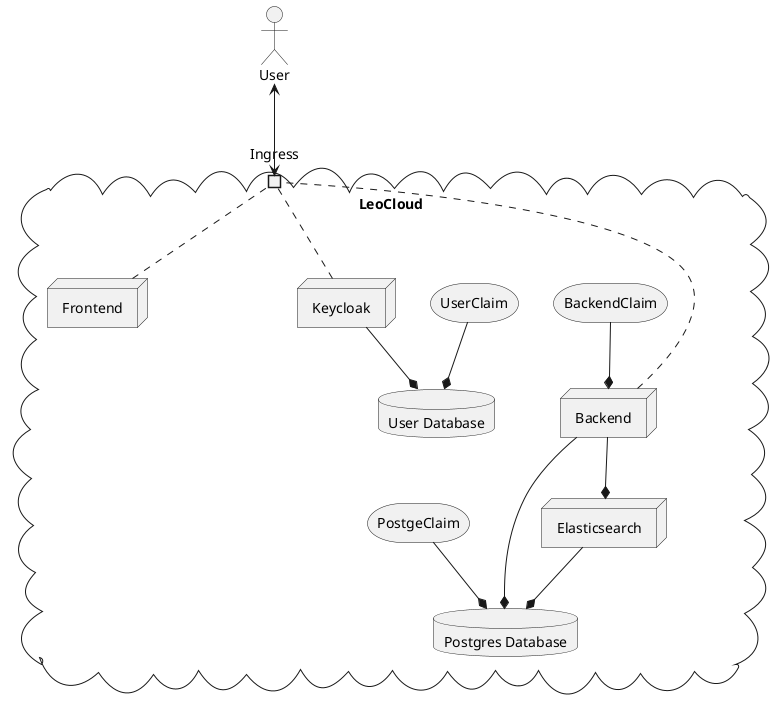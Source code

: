 @startuml
'https://plantuml.com/deployment-diagram


actor user as "User"
cloud leocloud as "LeoCloud"{
    database userdb as "User Database"
    database posgresdb as "Postgres Database"
    node backend as "Backend"
    node frontend as "Frontend"
    node elasticsearch as "Elasticsearch"
    node keycloak as "Keycloak"
    storage claimUserDB as "UserClaim"
    storage claimbackendDB as "BackendClaim"
    storage claimposgreDB as "PostgeClaim"

    port ingress as "Ingress"
}

claimUserDB --* userdb
claimbackendDB --* backend
claimposgreDB --* posgresdb
keycloak --* userdb
backend --* posgresdb
backend --* elasticsearch
elasticsearch --* posgresdb
user <--> ingress : ""
frontend . ingress : ""
keycloak . ingress : ""
backend . ingress : ""

@enduml